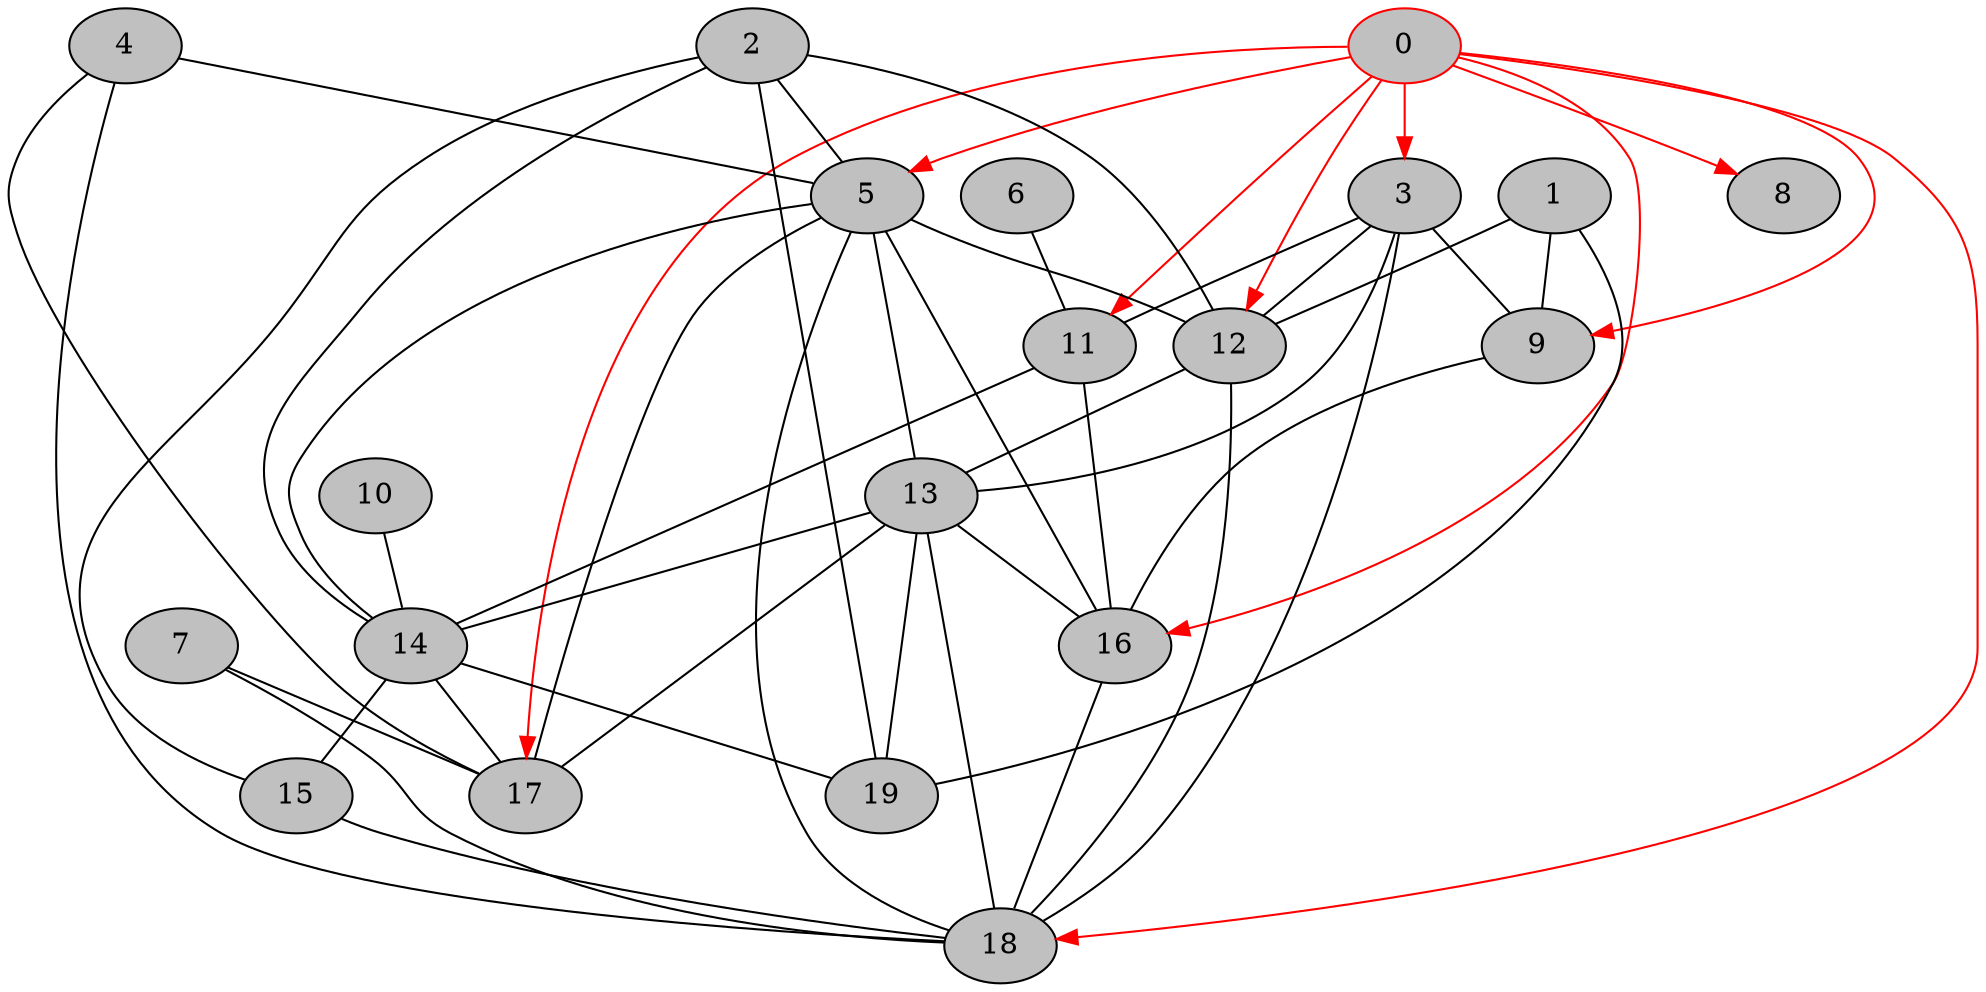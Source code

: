 // network test graph
digraph
{
	0 [fillcolor=gray,style=filled,color=red,]
	1 [fillcolor=gray,style=filled,]
	2 [fillcolor=gray,style=filled,]
	3 [fillcolor=gray,style=filled,]
	4 [fillcolor=gray,style=filled,]
	5 [fillcolor=gray,style=filled,]
	6 [fillcolor=gray,style=filled,]
	7 [fillcolor=gray,style=filled,]
	8 [fillcolor=gray,style=filled,]
	9 [fillcolor=gray,style=filled,]
	10 [fillcolor=gray,style=filled,]
	11 [fillcolor=gray,style=filled,]
	12 [fillcolor=gray,style=filled,]
	13 [fillcolor=gray,style=filled,]
	14 [fillcolor=gray,style=filled,]
	15 [fillcolor=gray,style=filled,]
	16 [fillcolor=gray,style=filled,]
	17 [fillcolor=gray,style=filled,]
	18 [fillcolor=gray,style=filled,]
	19 [fillcolor=gray,style=filled,]
	0 -> 3 [dir=forward,color=red,]
	0 -> 5 [dir=forward,color=red,]
	0 -> 8 [dir=forward,color=red,]
	0 -> 9 [dir=forward,color=red,]
	0 -> 11 [dir=forward,color=red,]
	0 -> 12 [dir=forward,color=red,]
	0 -> 16 [dir=forward,color=red,]
	0 -> 17 [dir=forward,color=red,]
	0 -> 18 [dir=forward,color=red,]
	1 -> 9 [dir=none]
	1 -> 12 [dir=none]
	1 -> 19 [dir=none]
	2 -> 5 [dir=none]
	2 -> 12 [dir=none]
	2 -> 14 [dir=none]
	2 -> 15 [dir=none]
	2 -> 19 [dir=none]
	3 -> 9 [dir=none]
	3 -> 11 [dir=none]
	3 -> 12 [dir=none]
	3 -> 13 [dir=none]
	3 -> 18 [dir=none]
	4 -> 5 [dir=none]
	4 -> 17 [dir=none]
	4 -> 18 [dir=none]
	5 -> 12 [dir=none]
	5 -> 13 [dir=none]
	5 -> 14 [dir=none]
	5 -> 16 [dir=none]
	5 -> 17 [dir=none]
	5 -> 18 [dir=none]
	6 -> 11 [dir=none]
	7 -> 17 [dir=none]
	7 -> 18 [dir=none]
	9 -> 16 [dir=none]
	10 -> 14 [dir=none]
	11 -> 14 [dir=none]
	11 -> 16 [dir=none]
	12 -> 13 [dir=none]
	12 -> 18 [dir=none]
	13 -> 14 [dir=none]
	13 -> 16 [dir=none]
	13 -> 17 [dir=none]
	13 -> 18 [dir=none]
	13 -> 19 [dir=none]
	14 -> 15 [dir=none]
	14 -> 17 [dir=none]
	14 -> 19 [dir=none]
	15 -> 18 [dir=none]
	16 -> 18 [dir=none]
}